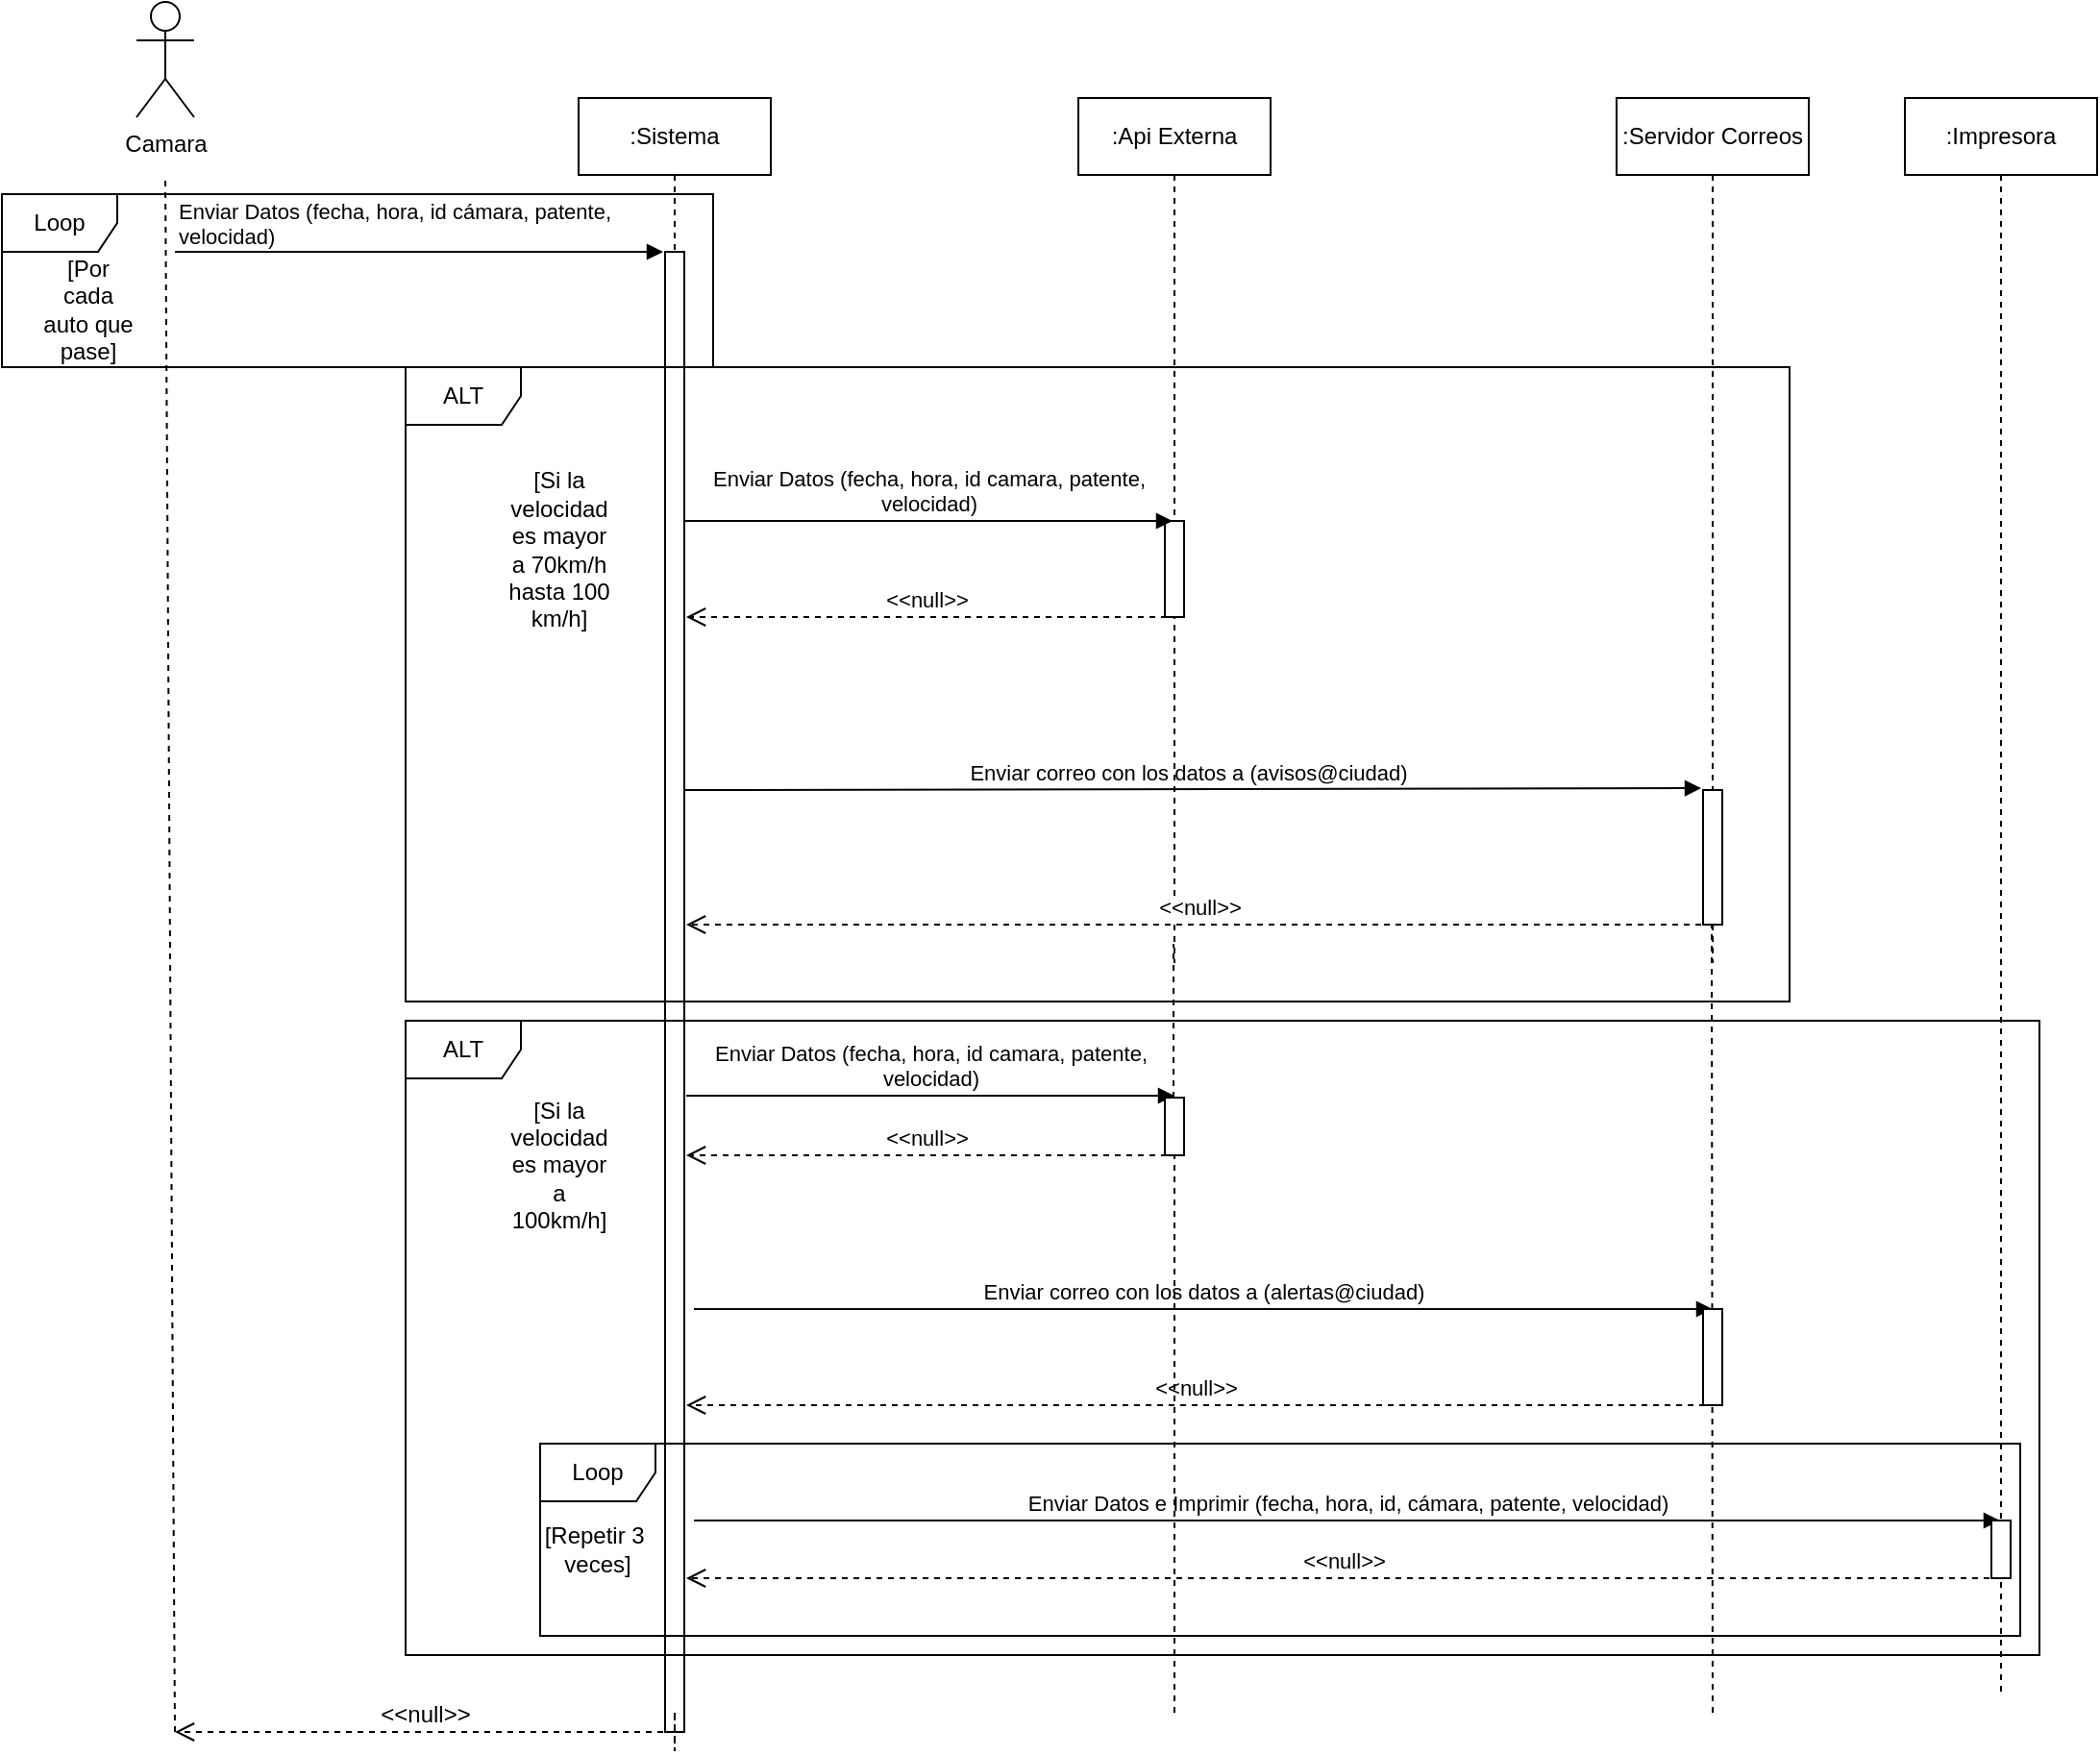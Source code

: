 <mxfile version="20.5.1" type="github">
  <diagram id="kgpKYQtTHZ0yAKxKKP6v" name="Page-1">
    <mxGraphModel dx="2128" dy="585" grid="1" gridSize="10" guides="1" tooltips="1" connect="1" arrows="1" fold="1" page="1" pageScale="1" pageWidth="850" pageHeight="1100" math="0" shadow="0">
      <root>
        <mxCell id="0" />
        <mxCell id="1" parent="0" />
        <mxCell id="IWXjz15hpdKIAv0XJfjp-1" value="Camara" style="shape=umlActor;verticalLabelPosition=bottom;verticalAlign=top;html=1;outlineConnect=0;" vertex="1" parent="1">
          <mxGeometry x="50" y="70" width="30" height="60" as="geometry" />
        </mxCell>
        <mxCell id="IWXjz15hpdKIAv0XJfjp-5" value="" style="endArrow=none;dashed=1;html=1;rounded=0;" edge="1" parent="1">
          <mxGeometry width="50" height="50" relative="1" as="geometry">
            <mxPoint x="70" y="970" as="sourcePoint" />
            <mxPoint x="65" y="160" as="targetPoint" />
          </mxGeometry>
        </mxCell>
        <mxCell id="IWXjz15hpdKIAv0XJfjp-8" value=":Sistema&lt;br&gt;" style="shape=umlLifeline;perimeter=lifelinePerimeter;whiteSpace=wrap;html=1;container=1;collapsible=0;recursiveResize=0;outlineConnect=0;" vertex="1" parent="1">
          <mxGeometry x="280" y="120" width="100" height="850" as="geometry" />
        </mxCell>
        <mxCell id="IWXjz15hpdKIAv0XJfjp-21" value="Enviar correo con los datos a (avisos@ciudad)" style="html=1;verticalAlign=bottom;endArrow=block;rounded=0;entryX=-0.1;entryY=-0.014;entryDx=0;entryDy=0;entryPerimeter=0;" edge="1" parent="IWXjz15hpdKIAv0XJfjp-8" target="IWXjz15hpdKIAv0XJfjp-55">
          <mxGeometry width="80" relative="1" as="geometry">
            <mxPoint x="50" y="360" as="sourcePoint" />
            <mxPoint x="130" y="360" as="targetPoint" />
          </mxGeometry>
        </mxCell>
        <mxCell id="IWXjz15hpdKIAv0XJfjp-53" value="" style="html=1;points=[];perimeter=orthogonalPerimeter;" vertex="1" parent="IWXjz15hpdKIAv0XJfjp-8">
          <mxGeometry x="45" y="80" width="10" height="770" as="geometry" />
        </mxCell>
        <mxCell id="IWXjz15hpdKIAv0XJfjp-10" value="" style="endArrow=block;endFill=1;html=1;edgeStyle=orthogonalEdgeStyle;align=left;verticalAlign=top;rounded=0;" edge="1" parent="1">
          <mxGeometry x="-1" relative="1" as="geometry">
            <mxPoint x="70" y="200" as="sourcePoint" />
            <mxPoint x="324" y="200" as="targetPoint" />
          </mxGeometry>
        </mxCell>
        <mxCell id="IWXjz15hpdKIAv0XJfjp-11" value="Enviar Datos (fecha, hora, id cámara, patente,&lt;br&gt;velocidad)" style="edgeLabel;resizable=0;html=1;align=left;verticalAlign=bottom;" connectable="0" vertex="1" parent="IWXjz15hpdKIAv0XJfjp-10">
          <mxGeometry x="-1" relative="1" as="geometry" />
        </mxCell>
        <mxCell id="IWXjz15hpdKIAv0XJfjp-15" value=":Api Externa" style="shape=umlLifeline;perimeter=lifelinePerimeter;whiteSpace=wrap;html=1;container=1;collapsible=0;recursiveResize=0;outlineConnect=0;" vertex="1" parent="1">
          <mxGeometry x="540" y="120" width="100" height="450" as="geometry" />
        </mxCell>
        <mxCell id="IWXjz15hpdKIAv0XJfjp-19" value="&amp;lt;&amp;lt;null&amp;gt;&amp;gt;" style="html=1;verticalAlign=bottom;endArrow=open;dashed=1;endSize=8;rounded=0;" edge="1" parent="IWXjz15hpdKIAv0XJfjp-15">
          <mxGeometry relative="1" as="geometry">
            <mxPoint x="46" y="270" as="sourcePoint" />
            <mxPoint x="-204" y="270" as="targetPoint" />
          </mxGeometry>
        </mxCell>
        <mxCell id="IWXjz15hpdKIAv0XJfjp-54" value="" style="html=1;points=[];perimeter=orthogonalPerimeter;strokeColor=default;fontFamily=Helvetica;fontSize=12;fontColor=default;fillColor=default;" vertex="1" parent="IWXjz15hpdKIAv0XJfjp-15">
          <mxGeometry x="45" y="220" width="10" height="50" as="geometry" />
        </mxCell>
        <mxCell id="IWXjz15hpdKIAv0XJfjp-18" value="Enviar Datos (fecha, hora, id camara, patente, &lt;br&gt;velocidad)" style="html=1;verticalAlign=bottom;endArrow=block;rounded=0;entryX=0.5;entryY=0.1;entryDx=0;entryDy=0;entryPerimeter=0;" edge="1" parent="1">
          <mxGeometry width="80" relative="1" as="geometry">
            <mxPoint x="335" y="340" as="sourcePoint" />
            <mxPoint x="589" y="340" as="targetPoint" />
          </mxGeometry>
        </mxCell>
        <mxCell id="IWXjz15hpdKIAv0XJfjp-20" value=":Servidor Correos" style="shape=umlLifeline;perimeter=lifelinePerimeter;whiteSpace=wrap;html=1;container=1;collapsible=0;recursiveResize=0;outlineConnect=0;" vertex="1" parent="1">
          <mxGeometry x="820" y="120" width="100" height="450" as="geometry" />
        </mxCell>
        <mxCell id="IWXjz15hpdKIAv0XJfjp-22" value="&amp;lt;&amp;lt;null&amp;gt;&amp;gt;" style="html=1;verticalAlign=bottom;endArrow=open;dashed=1;endSize=8;rounded=0;" edge="1" parent="IWXjz15hpdKIAv0XJfjp-20">
          <mxGeometry relative="1" as="geometry">
            <mxPoint x="50" y="430" as="sourcePoint" />
            <mxPoint x="-484" y="430" as="targetPoint" />
          </mxGeometry>
        </mxCell>
        <mxCell id="IWXjz15hpdKIAv0XJfjp-55" value="" style="html=1;points=[];perimeter=orthogonalPerimeter;strokeColor=default;fontFamily=Helvetica;fontSize=12;fontColor=default;fillColor=default;" vertex="1" parent="IWXjz15hpdKIAv0XJfjp-20">
          <mxGeometry x="45" y="360" width="10" height="70" as="geometry" />
        </mxCell>
        <mxCell id="IWXjz15hpdKIAv0XJfjp-25" value="[Si la velocidad es mayor a 70km/h hasta 100 km/h]" style="text;html=1;strokeColor=none;fillColor=none;align=center;verticalAlign=middle;whiteSpace=wrap;rounded=0;" vertex="1" parent="1">
          <mxGeometry x="240" y="340" width="60" height="30" as="geometry" />
        </mxCell>
        <mxCell id="IWXjz15hpdKIAv0XJfjp-13" value="[Por cada auto que pase]" style="text;html=1;strokeColor=none;fillColor=none;align=center;verticalAlign=middle;whiteSpace=wrap;rounded=0;" vertex="1" parent="1">
          <mxGeometry y="220" width="50" height="20" as="geometry" />
        </mxCell>
        <mxCell id="IWXjz15hpdKIAv0XJfjp-30" value=":Impresora" style="shape=umlLifeline;perimeter=lifelinePerimeter;whiteSpace=wrap;html=1;container=1;collapsible=0;recursiveResize=0;outlineConnect=0;" vertex="1" parent="1">
          <mxGeometry x="970" y="120" width="100" height="830" as="geometry" />
        </mxCell>
        <mxCell id="IWXjz15hpdKIAv0XJfjp-46" value="&amp;lt;&amp;lt;null&amp;gt;&amp;gt;" style="html=1;verticalAlign=bottom;endArrow=open;dashed=1;endSize=8;rounded=0;exitX=0.5;exitY=1;exitDx=0;exitDy=0;exitPerimeter=0;" edge="1" parent="IWXjz15hpdKIAv0XJfjp-30" source="IWXjz15hpdKIAv0XJfjp-51">
          <mxGeometry relative="1" as="geometry">
            <mxPoint x="36" y="770" as="sourcePoint" />
            <mxPoint x="-634" y="770" as="targetPoint" />
          </mxGeometry>
        </mxCell>
        <mxCell id="IWXjz15hpdKIAv0XJfjp-35" value="" style="endArrow=none;dashed=1;html=1;rounded=0;startArrow=none;" edge="1" parent="1" source="IWXjz15hpdKIAv0XJfjp-56">
          <mxGeometry width="50" height="50" relative="1" as="geometry">
            <mxPoint x="589.5" y="920" as="sourcePoint" />
            <mxPoint x="589.5" y="560" as="targetPoint" />
          </mxGeometry>
        </mxCell>
        <mxCell id="IWXjz15hpdKIAv0XJfjp-36" value="" style="endArrow=none;dashed=1;html=1;rounded=0;" edge="1" parent="1">
          <mxGeometry width="50" height="50" relative="1" as="geometry">
            <mxPoint x="870" y="960" as="sourcePoint" />
            <mxPoint x="869.5" y="550" as="targetPoint" />
          </mxGeometry>
        </mxCell>
        <mxCell id="IWXjz15hpdKIAv0XJfjp-40" value="Enviar Datos (fecha, hora, id camara, patente, &lt;br&gt;velocidad)" style="html=1;verticalAlign=bottom;endArrow=block;rounded=0;" edge="1" parent="1">
          <mxGeometry width="80" relative="1" as="geometry">
            <mxPoint x="336" y="639" as="sourcePoint" />
            <mxPoint x="590" y="639" as="targetPoint" />
          </mxGeometry>
        </mxCell>
        <mxCell id="IWXjz15hpdKIAv0XJfjp-41" value="&amp;lt;&amp;lt;null&amp;gt;&amp;gt;" style="html=1;verticalAlign=bottom;endArrow=open;dashed=1;endSize=8;rounded=0;" edge="1" parent="1">
          <mxGeometry relative="1" as="geometry">
            <mxPoint x="586" y="670" as="sourcePoint" />
            <mxPoint x="336" y="670" as="targetPoint" />
          </mxGeometry>
        </mxCell>
        <mxCell id="IWXjz15hpdKIAv0XJfjp-43" value="Enviar correo con los datos a (alertas@ciudad)" style="html=1;verticalAlign=bottom;endArrow=block;rounded=0;" edge="1" parent="1">
          <mxGeometry width="80" relative="1" as="geometry">
            <mxPoint x="340" y="750" as="sourcePoint" />
            <mxPoint x="870" y="750" as="targetPoint" />
          </mxGeometry>
        </mxCell>
        <mxCell id="IWXjz15hpdKIAv0XJfjp-44" value="&amp;lt;&amp;lt;null&amp;gt;&amp;gt;" style="html=1;verticalAlign=bottom;endArrow=open;dashed=1;endSize=8;rounded=0;" edge="1" parent="1">
          <mxGeometry relative="1" as="geometry">
            <mxPoint x="866" y="800" as="sourcePoint" />
            <mxPoint x="336" y="800" as="targetPoint" />
          </mxGeometry>
        </mxCell>
        <mxCell id="IWXjz15hpdKIAv0XJfjp-45" value="Enviar Datos e Imprimir (fecha, hora, id, cámara, patente, velocidad)" style="html=1;verticalAlign=bottom;endArrow=block;rounded=0;" edge="1" parent="1" target="IWXjz15hpdKIAv0XJfjp-30">
          <mxGeometry width="80" relative="1" as="geometry">
            <mxPoint x="340" y="860" as="sourcePoint" />
            <mxPoint x="410" y="860" as="targetPoint" />
          </mxGeometry>
        </mxCell>
        <mxCell id="IWXjz15hpdKIAv0XJfjp-49" value="[Si la velocidad es mayor a 100km/h]" style="text;html=1;strokeColor=none;fillColor=none;align=center;verticalAlign=middle;whiteSpace=wrap;rounded=0;" vertex="1" parent="1">
          <mxGeometry x="240" y="660" width="60" height="30" as="geometry" />
        </mxCell>
        <mxCell id="IWXjz15hpdKIAv0XJfjp-50" value="" style="html=1;points=[];perimeter=orthogonalPerimeter;" vertex="1" parent="1">
          <mxGeometry x="865" y="750" width="10" height="50" as="geometry" />
        </mxCell>
        <mxCell id="IWXjz15hpdKIAv0XJfjp-51" value="" style="html=1;points=[];perimeter=orthogonalPerimeter;" vertex="1" parent="1">
          <mxGeometry x="1015" y="860" width="10" height="30" as="geometry" />
        </mxCell>
        <mxCell id="IWXjz15hpdKIAv0XJfjp-56" value="" style="html=1;points=[];perimeter=orthogonalPerimeter;strokeColor=default;fontFamily=Helvetica;fontSize=12;fontColor=default;fillColor=default;" vertex="1" parent="1">
          <mxGeometry x="585" y="640" width="10" height="30" as="geometry" />
        </mxCell>
        <mxCell id="IWXjz15hpdKIAv0XJfjp-57" value="" style="endArrow=none;dashed=1;html=1;rounded=0;" edge="1" parent="1" target="IWXjz15hpdKIAv0XJfjp-56">
          <mxGeometry width="50" height="50" relative="1" as="geometry">
            <mxPoint x="590" y="960" as="sourcePoint" />
            <mxPoint x="589.5" y="560" as="targetPoint" />
          </mxGeometry>
        </mxCell>
        <mxCell id="IWXjz15hpdKIAv0XJfjp-59" value="" style="endArrow=none;dashed=1;html=1;rounded=0;fontFamily=Helvetica;fontSize=12;fontColor=default;" edge="1" parent="1">
          <mxGeometry width="50" height="50" relative="1" as="geometry">
            <mxPoint x="330" y="960" as="sourcePoint" />
            <mxPoint x="330" y="960" as="targetPoint" />
            <Array as="points">
              <mxPoint x="330" y="980" />
            </Array>
          </mxGeometry>
        </mxCell>
        <mxCell id="IWXjz15hpdKIAv0XJfjp-60" value="&amp;lt;&amp;lt;null&amp;gt;&amp;gt;" style="html=1;verticalAlign=bottom;endArrow=open;dashed=1;endSize=8;rounded=0;fontFamily=Helvetica;fontSize=12;fontColor=default;" edge="1" parent="1">
          <mxGeometry relative="1" as="geometry">
            <mxPoint x="330" y="970" as="sourcePoint" />
            <mxPoint x="70" y="970" as="targetPoint" />
          </mxGeometry>
        </mxCell>
        <mxCell id="IWXjz15hpdKIAv0XJfjp-61" value="ALT" style="shape=umlFrame;whiteSpace=wrap;html=1;strokeColor=default;fontFamily=Helvetica;fontSize=12;fontColor=default;fillColor=default;" vertex="1" parent="1">
          <mxGeometry x="190" y="260" width="720" height="330" as="geometry" />
        </mxCell>
        <mxCell id="IWXjz15hpdKIAv0XJfjp-64" value="ALT" style="shape=umlFrame;whiteSpace=wrap;html=1;strokeColor=default;fontFamily=Helvetica;fontSize=12;fontColor=default;fillColor=default;" vertex="1" parent="1">
          <mxGeometry x="190" y="600" width="850" height="330" as="geometry" />
        </mxCell>
        <mxCell id="IWXjz15hpdKIAv0XJfjp-65" value="Loop" style="shape=umlFrame;whiteSpace=wrap;html=1;strokeColor=default;fontFamily=Helvetica;fontSize=12;fontColor=default;fillColor=default;" vertex="1" parent="1">
          <mxGeometry x="260" y="820" width="770" height="100" as="geometry" />
        </mxCell>
        <mxCell id="IWXjz15hpdKIAv0XJfjp-66" value="[Repetir 3&amp;nbsp;&lt;br&gt;veces]" style="text;html=1;strokeColor=none;fillColor=none;align=center;verticalAlign=middle;whiteSpace=wrap;rounded=0;fontFamily=Helvetica;fontSize=12;fontColor=default;" vertex="1" parent="1">
          <mxGeometry x="260" y="860" width="60" height="30" as="geometry" />
        </mxCell>
        <mxCell id="IWXjz15hpdKIAv0XJfjp-67" value="Loop" style="shape=umlFrame;whiteSpace=wrap;html=1;strokeColor=default;fontFamily=Helvetica;fontSize=12;fontColor=default;fillColor=default;" vertex="1" parent="1">
          <mxGeometry x="-20" y="170" width="370" height="90" as="geometry" />
        </mxCell>
      </root>
    </mxGraphModel>
  </diagram>
</mxfile>
